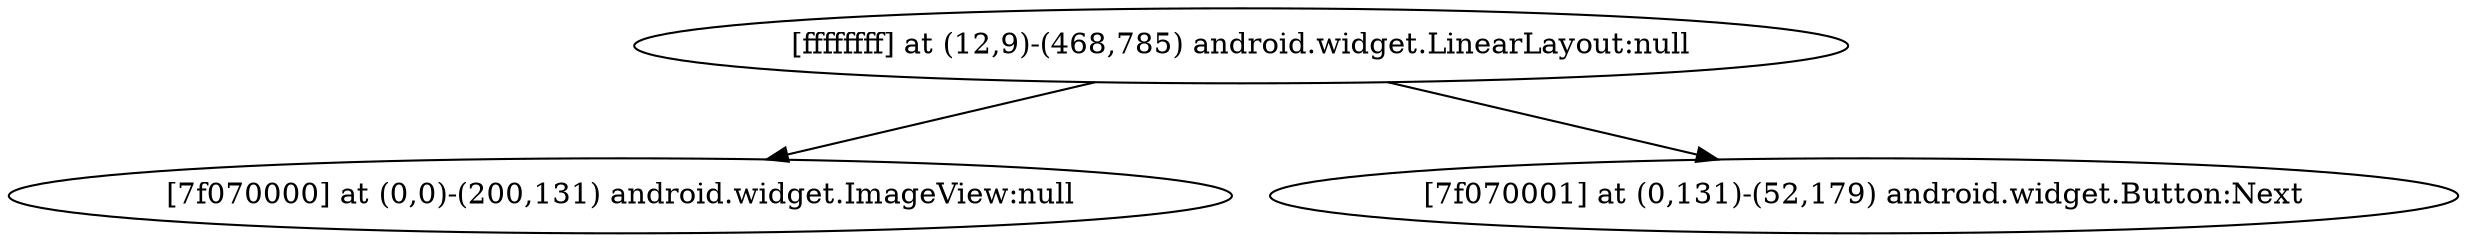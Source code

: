 strict digraph G {
  1 [ label="[ffffffff] at (12,9)-(468,785) android.widget.LinearLayout:null" ];
  2 [ label="[7f070000] at (0,0)-(200,131) android.widget.ImageView:null" ];
  3 [ label="[7f070001] at (0,131)-(52,179) android.widget.Button:Next" ];
  1 -> 2;
  1 -> 3;
}
